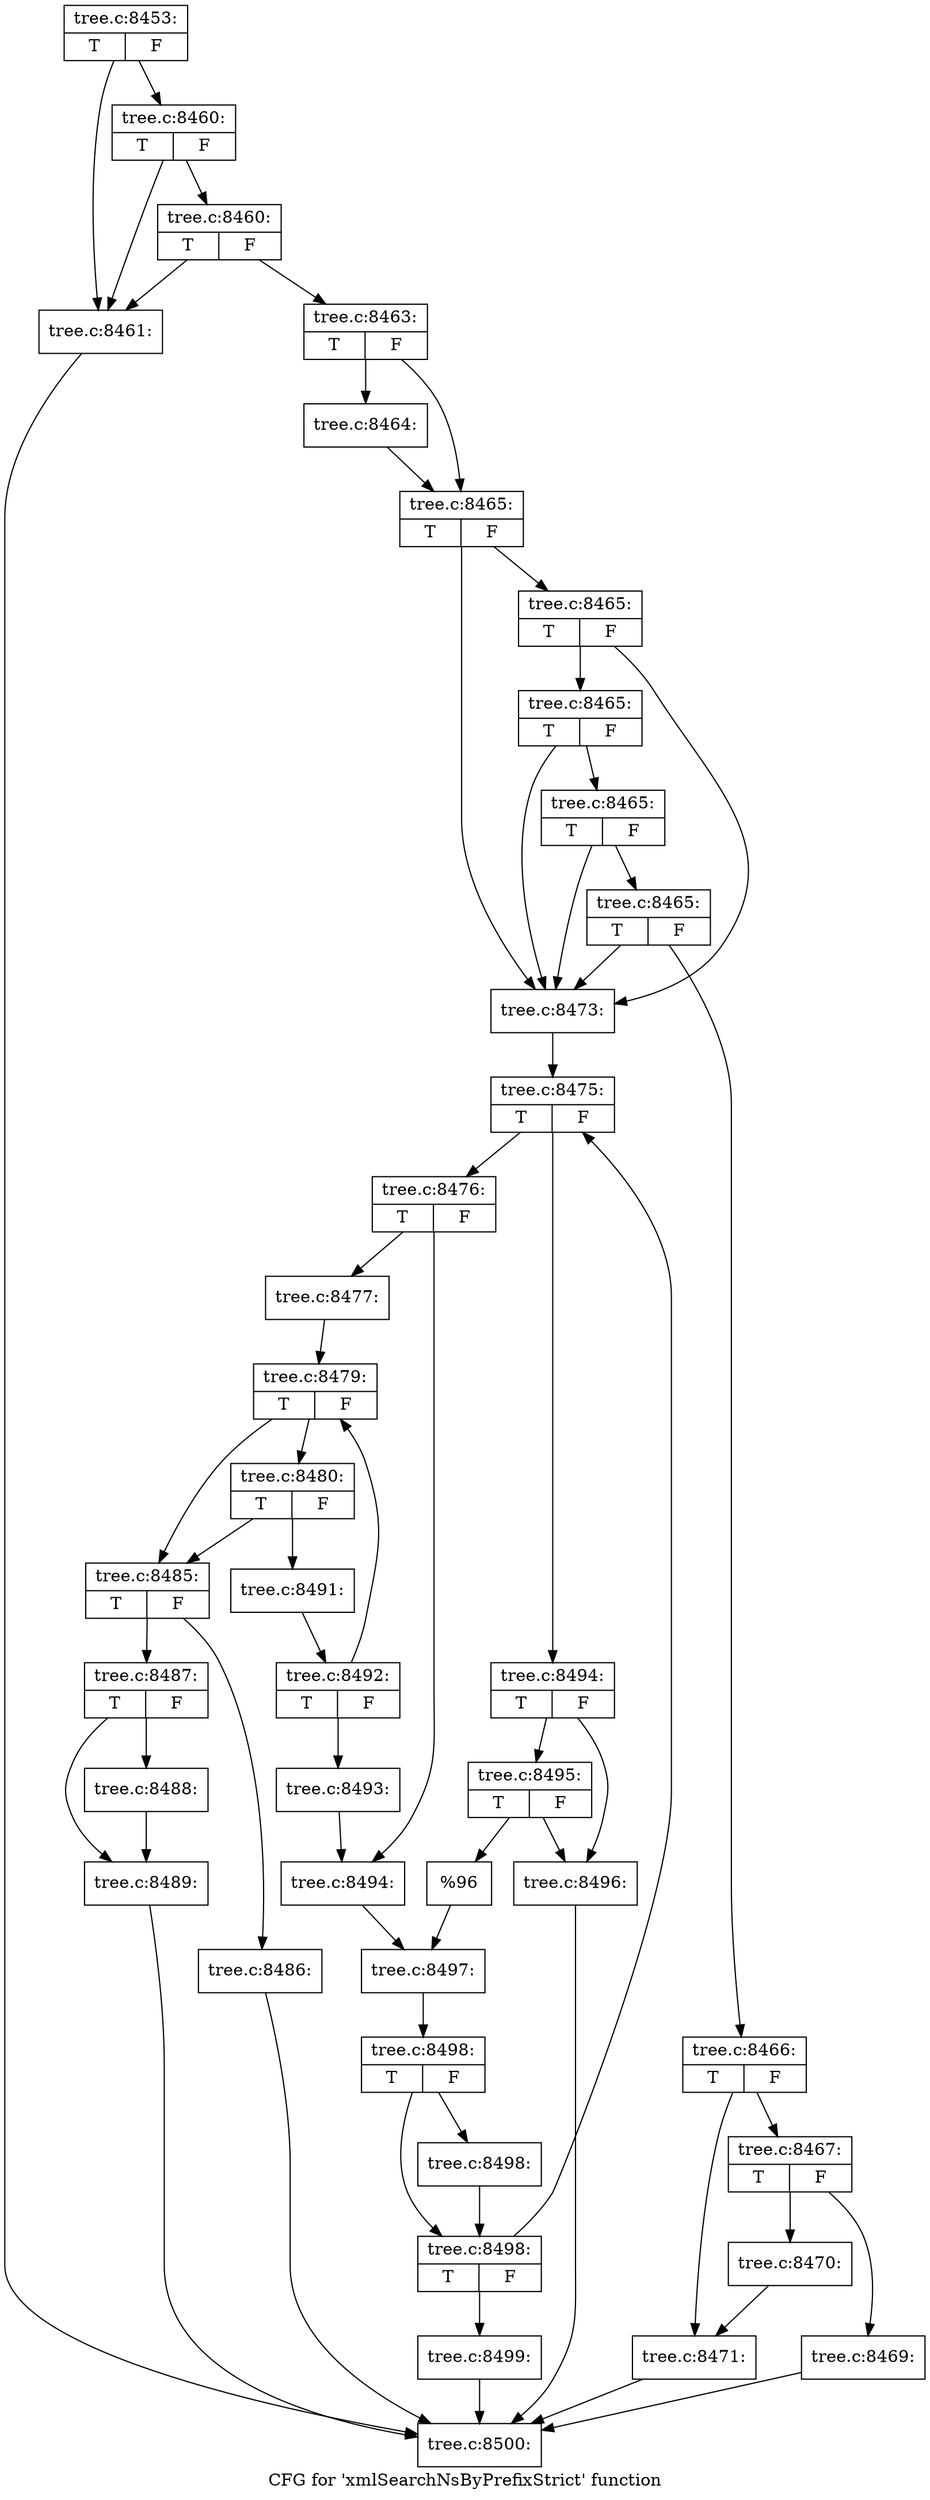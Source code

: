 digraph "CFG for 'xmlSearchNsByPrefixStrict' function" {
	label="CFG for 'xmlSearchNsByPrefixStrict' function";

	Node0x55ad0bfe8030 [shape=record,label="{tree.c:8453:|{<s0>T|<s1>F}}"];
	Node0x55ad0bfe8030 -> Node0x55ad0bfe95f0;
	Node0x55ad0bfe8030 -> Node0x55ad0bfe9710;
	Node0x55ad0bfe9710 [shape=record,label="{tree.c:8460:|{<s0>T|<s1>F}}"];
	Node0x55ad0bfe9710 -> Node0x55ad0bfe95f0;
	Node0x55ad0bfe9710 -> Node0x55ad0bfe9690;
	Node0x55ad0bfe9690 [shape=record,label="{tree.c:8460:|{<s0>T|<s1>F}}"];
	Node0x55ad0bfe9690 -> Node0x55ad0bfe95f0;
	Node0x55ad0bfe9690 -> Node0x55ad0bfe9640;
	Node0x55ad0bfe95f0 [shape=record,label="{tree.c:8461:}"];
	Node0x55ad0bfe95f0 -> Node0x55ad0bfe8080;
	Node0x55ad0bfe9640 [shape=record,label="{tree.c:8463:|{<s0>T|<s1>F}}"];
	Node0x55ad0bfe9640 -> Node0x55ad0bfea0c0;
	Node0x55ad0bfe9640 -> Node0x55ad0bfea110;
	Node0x55ad0bfea0c0 [shape=record,label="{tree.c:8464:}"];
	Node0x55ad0bfea0c0 -> Node0x55ad0bfea110;
	Node0x55ad0bfea110 [shape=record,label="{tree.c:8465:|{<s0>T|<s1>F}}"];
	Node0x55ad0bfea110 -> Node0x55ad0bfea760;
	Node0x55ad0bfea110 -> Node0x55ad0bfea5f0;
	Node0x55ad0bfea760 [shape=record,label="{tree.c:8465:|{<s0>T|<s1>F}}"];
	Node0x55ad0bfea760 -> Node0x55ad0bfea710;
	Node0x55ad0bfea760 -> Node0x55ad0bfea5f0;
	Node0x55ad0bfea710 [shape=record,label="{tree.c:8465:|{<s0>T|<s1>F}}"];
	Node0x55ad0bfea710 -> Node0x55ad0bfea6c0;
	Node0x55ad0bfea710 -> Node0x55ad0bfea5f0;
	Node0x55ad0bfea6c0 [shape=record,label="{tree.c:8465:|{<s0>T|<s1>F}}"];
	Node0x55ad0bfea6c0 -> Node0x55ad0bfea640;
	Node0x55ad0bfea6c0 -> Node0x55ad0bfea5f0;
	Node0x55ad0bfea640 [shape=record,label="{tree.c:8465:|{<s0>T|<s1>F}}"];
	Node0x55ad0bfea640 -> Node0x55ad0bfea5a0;
	Node0x55ad0bfea640 -> Node0x55ad0bfea5f0;
	Node0x55ad0bfea5a0 [shape=record,label="{tree.c:8466:|{<s0>T|<s1>F}}"];
	Node0x55ad0bfea5a0 -> Node0x55ad0bfeb590;
	Node0x55ad0bfea5a0 -> Node0x55ad0bfeb5e0;
	Node0x55ad0bfeb590 [shape=record,label="{tree.c:8467:|{<s0>T|<s1>F}}"];
	Node0x55ad0bfeb590 -> Node0x55ad0bfebb40;
	Node0x55ad0bfeb590 -> Node0x55ad0bfebb90;
	Node0x55ad0bfebb40 [shape=record,label="{tree.c:8469:}"];
	Node0x55ad0bfebb40 -> Node0x55ad0bfe8080;
	Node0x55ad0bfebb90 [shape=record,label="{tree.c:8470:}"];
	Node0x55ad0bfebb90 -> Node0x55ad0bfeb5e0;
	Node0x55ad0bfeb5e0 [shape=record,label="{tree.c:8471:}"];
	Node0x55ad0bfeb5e0 -> Node0x55ad0bfe8080;
	Node0x55ad0bfea5f0 [shape=record,label="{tree.c:8473:}"];
	Node0x55ad0bfea5f0 -> Node0x55ad0bfec550;
	Node0x55ad0bfec550 [shape=record,label="{tree.c:8475:|{<s0>T|<s1>F}}"];
	Node0x55ad0bfec550 -> Node0x55ad0bfec840;
	Node0x55ad0bfec550 -> Node0x55ad0bfec8e0;
	Node0x55ad0bfec840 [shape=record,label="{tree.c:8476:|{<s0>T|<s1>F}}"];
	Node0x55ad0bfec840 -> Node0x55ad0bfeccb0;
	Node0x55ad0bfec840 -> Node0x55ad0bfecd00;
	Node0x55ad0bfeccb0 [shape=record,label="{tree.c:8477:}"];
	Node0x55ad0bfeccb0 -> Node0x55ad0bfed2e0;
	Node0x55ad0bfed2e0 [shape=record,label="{tree.c:8479:|{<s0>T|<s1>F}}"];
	Node0x55ad0bfed2e0 -> Node0x55ad0bfed610;
	Node0x55ad0bfed2e0 -> Node0x55ad0bfed6b0;
	Node0x55ad0bfed6b0 [shape=record,label="{tree.c:8480:|{<s0>T|<s1>F}}"];
	Node0x55ad0bfed6b0 -> Node0x55ad0bfed610;
	Node0x55ad0bfed6b0 -> Node0x55ad0bfed660;
	Node0x55ad0bfed610 [shape=record,label="{tree.c:8485:|{<s0>T|<s1>F}}"];
	Node0x55ad0bfed610 -> Node0x55ad0bfedf00;
	Node0x55ad0bfed610 -> Node0x55ad0bfedf50;
	Node0x55ad0bfedf00 [shape=record,label="{tree.c:8486:}"];
	Node0x55ad0bfedf00 -> Node0x55ad0bfe8080;
	Node0x55ad0bfedf50 [shape=record,label="{tree.c:8487:|{<s0>T|<s1>F}}"];
	Node0x55ad0bfedf50 -> Node0x55ad0bfee510;
	Node0x55ad0bfedf50 -> Node0x55ad0bfee560;
	Node0x55ad0bfee510 [shape=record,label="{tree.c:8488:}"];
	Node0x55ad0bfee510 -> Node0x55ad0bfee560;
	Node0x55ad0bfee560 [shape=record,label="{tree.c:8489:}"];
	Node0x55ad0bfee560 -> Node0x55ad0bfe8080;
	Node0x55ad0bfed660 [shape=record,label="{tree.c:8491:}"];
	Node0x55ad0bfed660 -> Node0x55ad0bfed290;
	Node0x55ad0bfed290 [shape=record,label="{tree.c:8492:|{<s0>T|<s1>F}}"];
	Node0x55ad0bfed290 -> Node0x55ad0bfed2e0;
	Node0x55ad0bfed290 -> Node0x55ad0bfed240;
	Node0x55ad0bfed240 [shape=record,label="{tree.c:8493:}"];
	Node0x55ad0bfed240 -> Node0x55ad0bfecd00;
	Node0x55ad0bfecd00 [shape=record,label="{tree.c:8494:}"];
	Node0x55ad0bfecd00 -> Node0x55ad0bfec890;
	Node0x55ad0bfec8e0 [shape=record,label="{tree.c:8494:|{<s0>T|<s1>F}}"];
	Node0x55ad0bfec8e0 -> Node0x55ad0bfef390;
	Node0x55ad0bfec8e0 -> Node0x55ad0bfef430;
	Node0x55ad0bfef430 [shape=record,label="{tree.c:8495:|{<s0>T|<s1>F}}"];
	Node0x55ad0bfef430 -> Node0x55ad0bfef390;
	Node0x55ad0bfef430 -> Node0x55ad0bfef3e0;
	Node0x55ad0bfef390 [shape=record,label="{tree.c:8496:}"];
	Node0x55ad0bfef390 -> Node0x55ad0bfe8080;
	Node0x55ad0bfef3e0 [shape=record,label="{%96}"];
	Node0x55ad0bfef3e0 -> Node0x55ad0bfec890;
	Node0x55ad0bfec890 [shape=record,label="{tree.c:8497:}"];
	Node0x55ad0bfec890 -> Node0x55ad0bfec500;
	Node0x55ad0bfec500 [shape=record,label="{tree.c:8498:|{<s0>T|<s1>F}}"];
	Node0x55ad0bfec500 -> Node0x55ad0bff0150;
	Node0x55ad0bfec500 -> Node0x55ad0bff0100;
	Node0x55ad0bff0150 [shape=record,label="{tree.c:8498:}"];
	Node0x55ad0bff0150 -> Node0x55ad0bff0100;
	Node0x55ad0bff0100 [shape=record,label="{tree.c:8498:|{<s0>T|<s1>F}}"];
	Node0x55ad0bff0100 -> Node0x55ad0bfec550;
	Node0x55ad0bff0100 -> Node0x55ad0bfec4b0;
	Node0x55ad0bfec4b0 [shape=record,label="{tree.c:8499:}"];
	Node0x55ad0bfec4b0 -> Node0x55ad0bfe8080;
	Node0x55ad0bfe8080 [shape=record,label="{tree.c:8500:}"];
}
